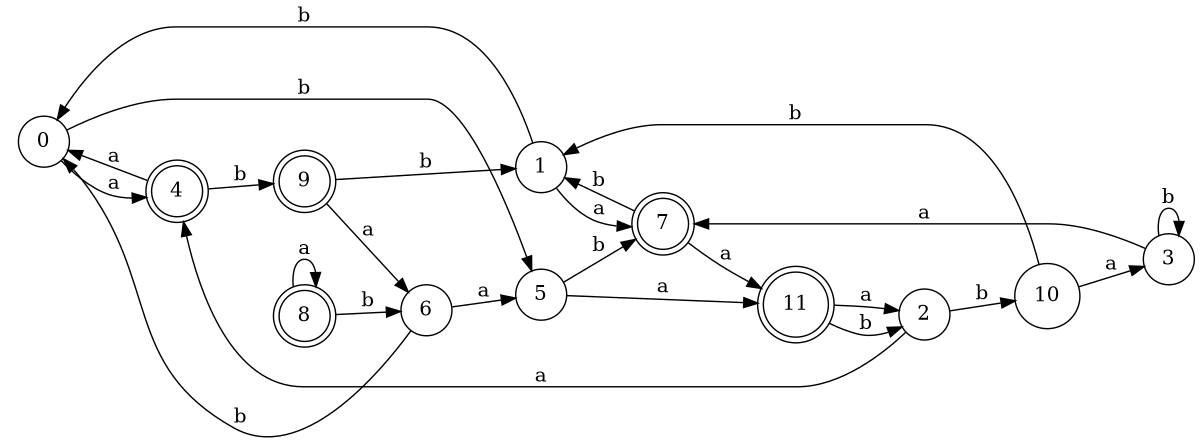 digraph n10_3 {
__start0 [label="" shape="none"];

rankdir=LR;
size="8,5";

s0 [style="filled", color="black", fillcolor="white" shape="circle", label="0"];
s1 [style="filled", color="black", fillcolor="white" shape="circle", label="1"];
s2 [style="filled", color="black", fillcolor="white" shape="circle", label="2"];
s3 [style="filled", color="black", fillcolor="white" shape="circle", label="3"];
s4 [style="rounded,filled", color="black", fillcolor="white" shape="doublecircle", label="4"];
s5 [style="filled", color="black", fillcolor="white" shape="circle", label="5"];
s6 [style="filled", color="black", fillcolor="white" shape="circle", label="6"];
s7 [style="rounded,filled", color="black", fillcolor="white" shape="doublecircle", label="7"];
s8 [style="rounded,filled", color="black", fillcolor="white" shape="doublecircle", label="8"];
s9 [style="rounded,filled", color="black", fillcolor="white" shape="doublecircle", label="9"];
s10 [style="filled", color="black", fillcolor="white" shape="circle", label="10"];
s11 [style="rounded,filled", color="black", fillcolor="white" shape="doublecircle", label="11"];
s0 -> s4 [label="a"];
s0 -> s5 [label="b"];
s1 -> s7 [label="a"];
s1 -> s0 [label="b"];
s2 -> s4 [label="a"];
s2 -> s10 [label="b"];
s3 -> s7 [label="a"];
s3 -> s3 [label="b"];
s4 -> s0 [label="a"];
s4 -> s9 [label="b"];
s5 -> s11 [label="a"];
s5 -> s7 [label="b"];
s6 -> s5 [label="a"];
s6 -> s0 [label="b"];
s7 -> s11 [label="a"];
s7 -> s1 [label="b"];
s8 -> s8 [label="a"];
s8 -> s6 [label="b"];
s9 -> s6 [label="a"];
s9 -> s1 [label="b"];
s10 -> s3 [label="a"];
s10 -> s1 [label="b"];
s11 -> s2 [label="a"];
s11 -> s2 [label="b"];

}